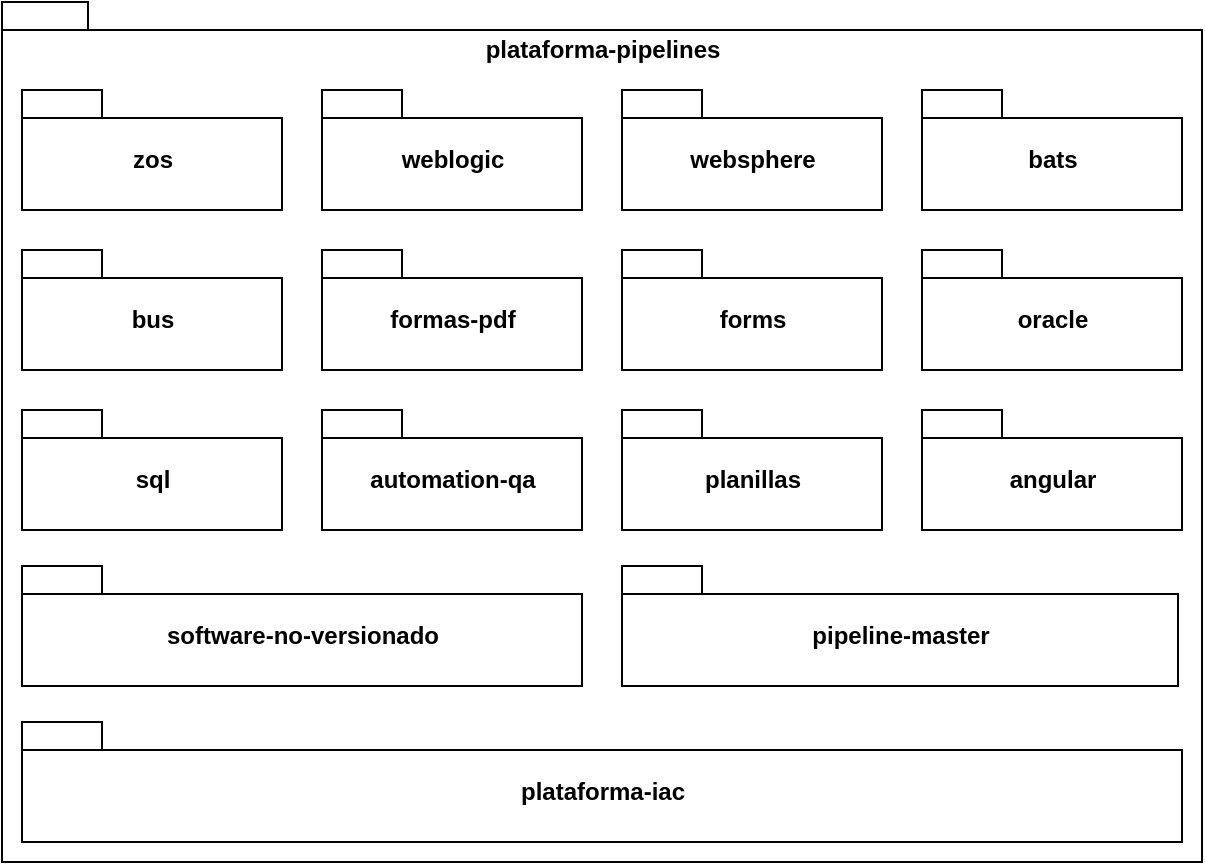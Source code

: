 <mxfile version="20.8.20" type="github">
  <diagram name="Page-1" id="929967ad-93f9-6ef4-fab6-5d389245f69c">
    <mxGraphModel dx="794" dy="452" grid="0" gridSize="10" guides="1" tooltips="1" connect="1" arrows="1" fold="1" page="1" pageScale="1.5" pageWidth="1169" pageHeight="826" background="none" math="0" shadow="0">
      <root>
        <mxCell id="0" style=";html=1;" />
        <mxCell id="1" style=";html=1;" parent="0" />
        <mxCell id="da8Bszw_18QyjZAj_Vt4-2" value="plataforma-pipelines" style="shape=folder;fontStyle=1;spacingTop=10;tabWidth=40;tabHeight=14;tabPosition=left;html=1;verticalAlign=top;" parent="1" vertex="1">
          <mxGeometry x="80" y="196" width="600" height="430" as="geometry" />
        </mxCell>
        <mxCell id="XvS-wE3XNmEQleu6Ucjk-1" value="zos" style="shape=folder;fontStyle=1;spacingTop=10;tabWidth=40;tabHeight=14;tabPosition=left;html=1;" parent="1" vertex="1">
          <mxGeometry x="90" y="240" width="130" height="60" as="geometry" />
        </mxCell>
        <mxCell id="XvS-wE3XNmEQleu6Ucjk-3" value="weblogic" style="shape=folder;fontStyle=1;spacingTop=10;tabWidth=40;tabHeight=14;tabPosition=left;html=1;" parent="1" vertex="1">
          <mxGeometry x="240" y="240" width="130" height="60" as="geometry" />
        </mxCell>
        <mxCell id="XvS-wE3XNmEQleu6Ucjk-4" value="websphere" style="shape=folder;fontStyle=1;spacingTop=10;tabWidth=40;tabHeight=14;tabPosition=left;html=1;" parent="1" vertex="1">
          <mxGeometry x="390" y="240" width="130" height="60" as="geometry" />
        </mxCell>
        <mxCell id="XvS-wE3XNmEQleu6Ucjk-5" value="bats" style="shape=folder;fontStyle=1;spacingTop=10;tabWidth=40;tabHeight=14;tabPosition=left;html=1;" parent="1" vertex="1">
          <mxGeometry x="540" y="240" width="130" height="60" as="geometry" />
        </mxCell>
        <mxCell id="VQQ8A4-PkoQuJ65v_nMt-1" value="bus" style="shape=folder;fontStyle=1;spacingTop=10;tabWidth=40;tabHeight=14;tabPosition=left;html=1;" vertex="1" parent="1">
          <mxGeometry x="90" y="320" width="130" height="60" as="geometry" />
        </mxCell>
        <mxCell id="VQQ8A4-PkoQuJ65v_nMt-2" value="formas-pdf" style="shape=folder;fontStyle=1;spacingTop=10;tabWidth=40;tabHeight=14;tabPosition=left;html=1;" vertex="1" parent="1">
          <mxGeometry x="240" y="320" width="130" height="60" as="geometry" />
        </mxCell>
        <mxCell id="VQQ8A4-PkoQuJ65v_nMt-3" value="forms" style="shape=folder;fontStyle=1;spacingTop=10;tabWidth=40;tabHeight=14;tabPosition=left;html=1;" vertex="1" parent="1">
          <mxGeometry x="390" y="320" width="130" height="60" as="geometry" />
        </mxCell>
        <mxCell id="VQQ8A4-PkoQuJ65v_nMt-4" value="oracle" style="shape=folder;fontStyle=1;spacingTop=10;tabWidth=40;tabHeight=14;tabPosition=left;html=1;" vertex="1" parent="1">
          <mxGeometry x="540" y="320" width="130" height="60" as="geometry" />
        </mxCell>
        <mxCell id="VQQ8A4-PkoQuJ65v_nMt-5" value="sql" style="shape=folder;fontStyle=1;spacingTop=10;tabWidth=40;tabHeight=14;tabPosition=left;html=1;" vertex="1" parent="1">
          <mxGeometry x="90" y="400" width="130" height="60" as="geometry" />
        </mxCell>
        <mxCell id="VQQ8A4-PkoQuJ65v_nMt-7" value="automation-qa" style="shape=folder;fontStyle=1;spacingTop=10;tabWidth=40;tabHeight=14;tabPosition=left;html=1;" vertex="1" parent="1">
          <mxGeometry x="240" y="400" width="130" height="60" as="geometry" />
        </mxCell>
        <mxCell id="VQQ8A4-PkoQuJ65v_nMt-9" value="planillas" style="shape=folder;fontStyle=1;spacingTop=10;tabWidth=40;tabHeight=14;tabPosition=left;html=1;" vertex="1" parent="1">
          <mxGeometry x="390" y="400" width="130" height="60" as="geometry" />
        </mxCell>
        <mxCell id="VQQ8A4-PkoQuJ65v_nMt-13" value="plataforma-iac" style="shape=folder;fontStyle=1;spacingTop=10;tabWidth=40;tabHeight=14;tabPosition=left;html=1;" vertex="1" parent="1">
          <mxGeometry x="90" y="556" width="580" height="60" as="geometry" />
        </mxCell>
        <mxCell id="VQQ8A4-PkoQuJ65v_nMt-14" value="angular" style="shape=folder;fontStyle=1;spacingTop=10;tabWidth=40;tabHeight=14;tabPosition=left;html=1;" vertex="1" parent="1">
          <mxGeometry x="540" y="400" width="130" height="60" as="geometry" />
        </mxCell>
        <mxCell id="VQQ8A4-PkoQuJ65v_nMt-15" value="software-no-versionado" style="shape=folder;fontStyle=1;spacingTop=10;tabWidth=40;tabHeight=14;tabPosition=left;html=1;" vertex="1" parent="1">
          <mxGeometry x="90" y="478" width="280" height="60" as="geometry" />
        </mxCell>
        <mxCell id="VQQ8A4-PkoQuJ65v_nMt-16" value="pipeline-master" style="shape=folder;fontStyle=1;spacingTop=10;tabWidth=40;tabHeight=14;tabPosition=left;html=1;" vertex="1" parent="1">
          <mxGeometry x="390" y="478" width="278" height="60" as="geometry" />
        </mxCell>
      </root>
    </mxGraphModel>
  </diagram>
</mxfile>
